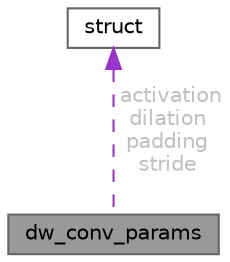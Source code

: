 digraph "dw_conv_params"
{
 // LATEX_PDF_SIZE
  bgcolor="transparent";
  edge [fontname=Helvetica,fontsize=10,labelfontname=Helvetica,labelfontsize=10];
  node [fontname=Helvetica,fontsize=10,shape=box,height=0.2,width=0.4];
  Node1 [id="Node000001",label="dw_conv_params",height=0.2,width=0.4,color="gray40", fillcolor="grey60", style="filled", fontcolor="black",tooltip="params specific to depthwise convolution 2d"];
  Node2 -> Node1 [id="edge2_Node000001_Node000002",dir="back",color="darkorchid3",style="dashed",tooltip=" ",label=" activation\ndilation\npadding\nstride",fontcolor="grey" ];
  Node2 [id="Node000002",label="struct",height=0.2,width=0.4,color="gray40", fillcolor="white", style="filled",tooltip=" "];
}
